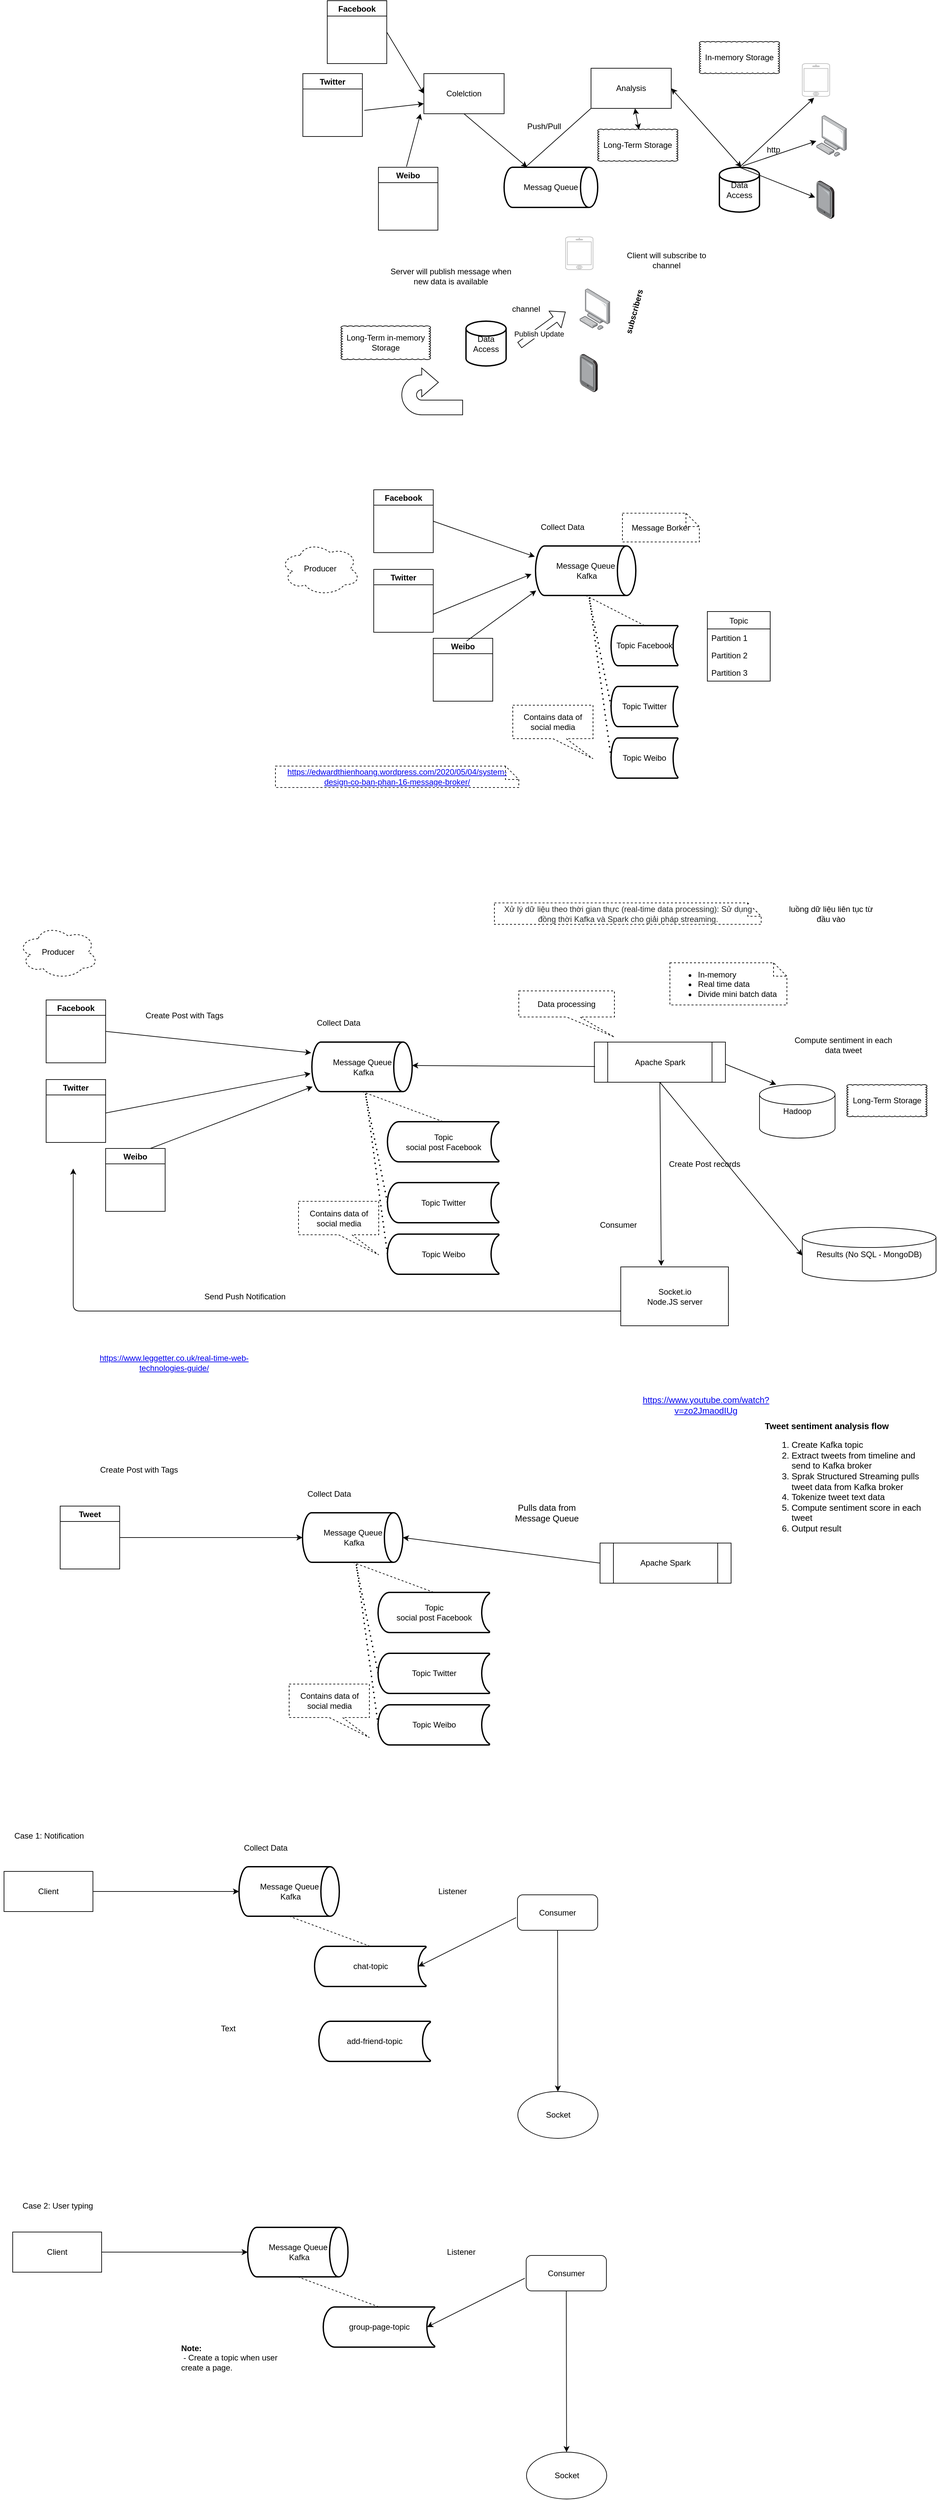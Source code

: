 <mxfile version="13.6.0" type="github">
  <diagram id="zB4D0Zn1a5sWIB_5QHZO" name="Page-1">
    <mxGraphModel dx="3342" dy="794" grid="1" gridSize="7" guides="1" tooltips="1" connect="1" arrows="1" fold="1" page="1" pageScale="1" pageWidth="1920" pageHeight="1200" math="0" shadow="0">
      <root>
        <mxCell id="0" />
        <mxCell id="1" parent="0" />
        <mxCell id="u7dPjCdoEQU-WYultVdr-2" value="Messag Queue&lt;br&gt;" style="strokeWidth=2;html=1;shape=mxgraph.flowchart.direct_data;whiteSpace=wrap;" parent="1" vertex="1">
          <mxGeometry x="307" y="274" width="140" height="60" as="geometry" />
        </mxCell>
        <mxCell id="u7dPjCdoEQU-WYultVdr-3" value="Colelction" style="rounded=0;whiteSpace=wrap;html=1;" parent="1" vertex="1">
          <mxGeometry x="187" y="134" width="120" height="60" as="geometry" />
        </mxCell>
        <mxCell id="u7dPjCdoEQU-WYultVdr-6" value="" style="endArrow=classic;html=1;exitX=0.5;exitY=1;exitDx=0;exitDy=0;" parent="1" source="u7dPjCdoEQU-WYultVdr-3" target="u7dPjCdoEQU-WYultVdr-2" edge="1">
          <mxGeometry width="50" height="50" relative="1" as="geometry">
            <mxPoint x="207" y="384" as="sourcePoint" />
            <mxPoint x="257" y="334" as="targetPoint" />
          </mxGeometry>
        </mxCell>
        <mxCell id="u7dPjCdoEQU-WYultVdr-7" value="Analysis" style="rounded=0;whiteSpace=wrap;html=1;" parent="1" vertex="1">
          <mxGeometry x="437" y="126" width="120" height="60" as="geometry" />
        </mxCell>
        <mxCell id="u7dPjCdoEQU-WYultVdr-81" value="Data Access" style="strokeWidth=2;html=1;shape=mxgraph.flowchart.database;whiteSpace=wrap;" parent="1" vertex="1">
          <mxGeometry x="629" y="274" width="60" height="67" as="geometry" />
        </mxCell>
        <mxCell id="u7dPjCdoEQU-WYultVdr-82" value="Long-Term Storage" style="whiteSpace=wrap;html=1;shape=mxgraph.basic.cloud_rect" parent="1" vertex="1">
          <mxGeometry x="447" y="217" width="120" height="48" as="geometry" />
        </mxCell>
        <mxCell id="u7dPjCdoEQU-WYultVdr-83" value="" style="endArrow=classic;startArrow=classic;html=1;exitX=0.514;exitY=0.015;exitDx=0;exitDy=0;exitPerimeter=0;" parent="1" source="u7dPjCdoEQU-WYultVdr-82" target="u7dPjCdoEQU-WYultVdr-7" edge="1">
          <mxGeometry width="50" height="50" relative="1" as="geometry">
            <mxPoint x="459" y="244" as="sourcePoint" />
            <mxPoint x="509" y="194" as="targetPoint" />
          </mxGeometry>
        </mxCell>
        <mxCell id="u7dPjCdoEQU-WYultVdr-84" value="In-memory Storage" style="whiteSpace=wrap;html=1;shape=mxgraph.basic.cloud_rect" parent="1" vertex="1">
          <mxGeometry x="599" y="86" width="120" height="48" as="geometry" />
        </mxCell>
        <mxCell id="u7dPjCdoEQU-WYultVdr-86" value="" style="endArrow=classic;startArrow=classic;html=1;entryX=1;entryY=0.5;entryDx=0;entryDy=0;" parent="1" target="u7dPjCdoEQU-WYultVdr-7" edge="1">
          <mxGeometry width="50" height="50" relative="1" as="geometry">
            <mxPoint x="662" y="274" as="sourcePoint" />
            <mxPoint x="712" y="224" as="targetPoint" />
          </mxGeometry>
        </mxCell>
        <mxCell id="u7dPjCdoEQU-WYultVdr-87" value="" style="endArrow=none;html=1;exitX=0.219;exitY=0.016;exitDx=0;exitDy=0;exitPerimeter=0;" parent="1" source="u7dPjCdoEQU-WYultVdr-2" edge="1">
          <mxGeometry width="50" height="50" relative="1" as="geometry">
            <mxPoint x="387" y="236" as="sourcePoint" />
            <mxPoint x="437" y="186" as="targetPoint" />
          </mxGeometry>
        </mxCell>
        <mxCell id="u7dPjCdoEQU-WYultVdr-89" value="Push/Pull" style="text;html=1;strokeColor=none;fillColor=none;align=center;verticalAlign=middle;whiteSpace=wrap;rounded=0;" parent="1" vertex="1">
          <mxGeometry x="347" y="203" width="40" height="20" as="geometry" />
        </mxCell>
        <mxCell id="u7dPjCdoEQU-WYultVdr-90" value="" style="html=1;verticalLabelPosition=bottom;labelBackgroundColor=#ffffff;verticalAlign=top;shadow=0;dashed=0;strokeWidth=1;shape=mxgraph.ios7.misc.iphone;strokeColor=#c0c0c0;" parent="1" vertex="1">
          <mxGeometry x="753" y="119" width="41" height="49" as="geometry" />
        </mxCell>
        <mxCell id="u7dPjCdoEQU-WYultVdr-91" value="" style="endArrow=classic;html=1;entryX=0.432;entryY=1.044;entryDx=0;entryDy=0;entryPerimeter=0;exitX=0.5;exitY=0;exitDx=0;exitDy=0;exitPerimeter=0;" parent="1" source="u7dPjCdoEQU-WYultVdr-81" target="u7dPjCdoEQU-WYultVdr-90" edge="1">
          <mxGeometry width="50" height="50" relative="1" as="geometry">
            <mxPoint x="669" y="266" as="sourcePoint" />
            <mxPoint x="747" y="224" as="targetPoint" />
          </mxGeometry>
        </mxCell>
        <mxCell id="u7dPjCdoEQU-WYultVdr-92" value="http" style="text;html=1;strokeColor=none;fillColor=none;align=center;verticalAlign=middle;whiteSpace=wrap;rounded=0;" parent="1" vertex="1">
          <mxGeometry x="690" y="238" width="40" height="20" as="geometry" />
        </mxCell>
        <mxCell id="u7dPjCdoEQU-WYultVdr-93" value="" style="points=[];aspect=fixed;html=1;align=center;shadow=0;dashed=0;image;image=img/lib/allied_telesis/computer_and_terminals/Personal_Computer.svg;" parent="1" vertex="1">
          <mxGeometry x="774" y="196.2" width="45.6" height="61.8" as="geometry" />
        </mxCell>
        <mxCell id="u7dPjCdoEQU-WYultVdr-98" value="" style="endArrow=classic;html=1;" parent="1" target="u7dPjCdoEQU-WYultVdr-93" edge="1">
          <mxGeometry width="50" height="50" relative="1" as="geometry">
            <mxPoint x="664" y="272" as="sourcePoint" />
            <mxPoint x="730" y="224" as="targetPoint" />
          </mxGeometry>
        </mxCell>
        <mxCell id="u7dPjCdoEQU-WYultVdr-99" value="" style="points=[];aspect=fixed;html=1;align=center;shadow=0;dashed=0;image;image=img/lib/allied_telesis/computer_and_terminals/Tablet.svg;" parent="1" vertex="1">
          <mxGeometry x="774" y="294" width="27" height="57" as="geometry" />
        </mxCell>
        <mxCell id="u7dPjCdoEQU-WYultVdr-100" value="" style="endArrow=classic;html=1;entryX=-0.066;entryY=0.44;entryDx=0;entryDy=0;entryPerimeter=0;exitX=0.5;exitY=0;exitDx=0;exitDy=0;exitPerimeter=0;" parent="1" source="u7dPjCdoEQU-WYultVdr-81" target="u7dPjCdoEQU-WYultVdr-99" edge="1">
          <mxGeometry width="50" height="50" relative="1" as="geometry">
            <mxPoint x="694" y="294" as="sourcePoint" />
            <mxPoint x="744" y="244" as="targetPoint" />
          </mxGeometry>
        </mxCell>
        <mxCell id="u7dPjCdoEQU-WYultVdr-101" value="Data Access" style="strokeWidth=2;html=1;shape=mxgraph.flowchart.database;whiteSpace=wrap;" parent="1" vertex="1">
          <mxGeometry x="250" y="504" width="60" height="67" as="geometry" />
        </mxCell>
        <mxCell id="u7dPjCdoEQU-WYultVdr-102" value="" style="html=1;verticalLabelPosition=bottom;labelBackgroundColor=#ffffff;verticalAlign=top;shadow=0;dashed=0;strokeWidth=1;shape=mxgraph.ios7.misc.iphone;strokeColor=#c0c0c0;" parent="1" vertex="1">
          <mxGeometry x="399" y="378" width="41" height="49" as="geometry" />
        </mxCell>
        <mxCell id="u7dPjCdoEQU-WYultVdr-104" value="channel" style="text;html=1;strokeColor=none;fillColor=none;align=center;verticalAlign=middle;whiteSpace=wrap;rounded=0;" parent="1" vertex="1">
          <mxGeometry x="320" y="476" width="40" height="20" as="geometry" />
        </mxCell>
        <mxCell id="u7dPjCdoEQU-WYultVdr-105" value="" style="points=[];aspect=fixed;html=1;align=center;shadow=0;dashed=0;image;image=img/lib/allied_telesis/computer_and_terminals/Personal_Computer.svg;" parent="1" vertex="1">
          <mxGeometry x="420" y="455.2" width="45.6" height="61.8" as="geometry" />
        </mxCell>
        <mxCell id="u7dPjCdoEQU-WYultVdr-107" value="" style="points=[];aspect=fixed;html=1;align=center;shadow=0;dashed=0;image;image=img/lib/allied_telesis/computer_and_terminals/Tablet.svg;" parent="1" vertex="1">
          <mxGeometry x="420" y="553" width="27" height="57" as="geometry" />
        </mxCell>
        <mxCell id="u7dPjCdoEQU-WYultVdr-109" value="subscribers" style="text;html=1;strokeColor=none;fillColor=none;align=center;verticalAlign=middle;whiteSpace=wrap;rounded=0;rotation=-75;fontStyle=1" parent="1" vertex="1">
          <mxGeometry x="465.6" y="476" width="73" height="28" as="geometry" />
        </mxCell>
        <mxCell id="u7dPjCdoEQU-WYultVdr-112" value="" style="shape=flexArrow;endArrow=classic;html=1;" parent="1" edge="1">
          <mxGeometry width="50" height="50" relative="1" as="geometry">
            <mxPoint x="330" y="540" as="sourcePoint" />
            <mxPoint x="399" y="490" as="targetPoint" />
          </mxGeometry>
        </mxCell>
        <mxCell id="u7dPjCdoEQU-WYultVdr-113" value="Publish Update" style="edgeLabel;html=1;align=center;verticalAlign=middle;resizable=0;points=[];" parent="u7dPjCdoEQU-WYultVdr-112" vertex="1" connectable="0">
          <mxGeometry x="-0.23" y="-3" relative="1" as="geometry">
            <mxPoint as="offset" />
          </mxGeometry>
        </mxCell>
        <mxCell id="u7dPjCdoEQU-WYultVdr-114" value="Long-Term in-memory Storage" style="whiteSpace=wrap;html=1;shape=mxgraph.basic.cloud_rect" parent="1" vertex="1">
          <mxGeometry x="63" y="511" width="134" height="50.5" as="geometry" />
        </mxCell>
        <mxCell id="u7dPjCdoEQU-WYultVdr-115" value="" style="html=1;shadow=0;dashed=0;align=center;verticalAlign=middle;shape=mxgraph.arrows2.uTurnArrow;dy=11;arrowHead=43;dx2=25;" parent="1" vertex="1">
          <mxGeometry x="154" y="574" width="91" height="70" as="geometry" />
        </mxCell>
        <mxCell id="u7dPjCdoEQU-WYultVdr-116" value="Client will subscribe to channel&lt;br&gt;" style="text;html=1;strokeColor=none;fillColor=none;align=center;verticalAlign=middle;whiteSpace=wrap;rounded=0;" parent="1" vertex="1">
          <mxGeometry x="473" y="399" width="154" height="28" as="geometry" />
        </mxCell>
        <mxCell id="u7dPjCdoEQU-WYultVdr-117" value="Server will publish message when new data is available" style="text;html=1;strokeColor=none;fillColor=none;align=center;verticalAlign=middle;whiteSpace=wrap;rounded=0;" parent="1" vertex="1">
          <mxGeometry x="126" y="427" width="203" height="20" as="geometry" />
        </mxCell>
        <mxCell id="24a-mGjXgg-N6J_SjT-v-1" value="Facebook" style="swimlane;" parent="1" vertex="1">
          <mxGeometry x="42.5" y="25" width="89" height="94" as="geometry" />
        </mxCell>
        <mxCell id="24a-mGjXgg-N6J_SjT-v-2" value="" style="endArrow=classic;html=1;entryX=0;entryY=0.5;entryDx=0;entryDy=0;exitX=1;exitY=0.5;exitDx=0;exitDy=0;" parent="1" source="24a-mGjXgg-N6J_SjT-v-1" target="u7dPjCdoEQU-WYultVdr-3" edge="1">
          <mxGeometry width="50" height="50" relative="1" as="geometry">
            <mxPoint x="98" y="168" as="sourcePoint" />
            <mxPoint x="148" y="118" as="targetPoint" />
          </mxGeometry>
        </mxCell>
        <mxCell id="24a-mGjXgg-N6J_SjT-v-3" value="Twitter" style="swimlane;" parent="1" vertex="1">
          <mxGeometry x="6" y="134" width="89" height="94" as="geometry" />
        </mxCell>
        <mxCell id="24a-mGjXgg-N6J_SjT-v-4" value="Weibo" style="swimlane;" parent="1" vertex="1">
          <mxGeometry x="119" y="274" width="89" height="94" as="geometry" />
        </mxCell>
        <mxCell id="24a-mGjXgg-N6J_SjT-v-5" value="" style="endArrow=classic;html=1;entryX=0;entryY=0.75;entryDx=0;entryDy=0;" parent="1" target="u7dPjCdoEQU-WYultVdr-3" edge="1">
          <mxGeometry width="50" height="50" relative="1" as="geometry">
            <mxPoint x="98" y="189" as="sourcePoint" />
            <mxPoint x="155" y="217" as="targetPoint" />
          </mxGeometry>
        </mxCell>
        <mxCell id="24a-mGjXgg-N6J_SjT-v-7" value="" style="endArrow=classic;html=1;" parent="1" edge="1">
          <mxGeometry width="50" height="50" relative="1" as="geometry">
            <mxPoint x="161" y="273" as="sourcePoint" />
            <mxPoint x="182" y="194" as="targetPoint" />
          </mxGeometry>
        </mxCell>
        <mxCell id="24a-mGjXgg-N6J_SjT-v-9" value="Message Queue&lt;br&gt;&amp;nbsp;Kafka" style="strokeWidth=2;html=1;shape=mxgraph.flowchart.direct_data;whiteSpace=wrap;" parent="1" vertex="1">
          <mxGeometry x="354" y="840" width="150" height="74" as="geometry" />
        </mxCell>
        <mxCell id="24a-mGjXgg-N6J_SjT-v-14" value="" style="endArrow=classic;html=1;entryX=-0.007;entryY=0.217;entryDx=0;entryDy=0;exitX=1;exitY=0.5;exitDx=0;exitDy=0;entryPerimeter=0;" parent="1" source="24a-mGjXgg-N6J_SjT-v-18" target="24a-mGjXgg-N6J_SjT-v-9" edge="1">
          <mxGeometry width="50" height="50" relative="1" as="geometry">
            <mxPoint x="180" y="872" as="sourcePoint" />
            <mxPoint x="269" y="868" as="targetPoint" />
          </mxGeometry>
        </mxCell>
        <mxCell id="24a-mGjXgg-N6J_SjT-v-15" value="Weibo" style="swimlane;" parent="1" vertex="1">
          <mxGeometry x="201" y="978" width="89" height="94" as="geometry" />
        </mxCell>
        <mxCell id="24a-mGjXgg-N6J_SjT-v-16" value="" style="endArrow=classic;html=1;" parent="1" edge="1">
          <mxGeometry width="50" height="50" relative="1" as="geometry">
            <mxPoint x="201" y="942" as="sourcePoint" />
            <mxPoint x="348" y="882" as="targetPoint" />
          </mxGeometry>
        </mxCell>
        <mxCell id="24a-mGjXgg-N6J_SjT-v-17" value="" style="endArrow=classic;html=1;entryX=0.007;entryY=0.9;entryDx=0;entryDy=0;entryPerimeter=0;" parent="1" target="24a-mGjXgg-N6J_SjT-v-9" edge="1">
          <mxGeometry width="50" height="50" relative="1" as="geometry">
            <mxPoint x="251" y="982" as="sourcePoint" />
            <mxPoint x="286" y="903" as="targetPoint" />
          </mxGeometry>
        </mxCell>
        <mxCell id="24a-mGjXgg-N6J_SjT-v-18" value="Facebook" style="swimlane;" parent="1" vertex="1">
          <mxGeometry x="112" y="756" width="89" height="94" as="geometry" />
        </mxCell>
        <mxCell id="24a-mGjXgg-N6J_SjT-v-19" value="Twitter" style="swimlane;" parent="1" vertex="1">
          <mxGeometry x="112" y="875" width="89" height="94" as="geometry" />
        </mxCell>
        <mxCell id="24a-mGjXgg-N6J_SjT-v-20" value="Collect Data&lt;br&gt;" style="text;html=1;strokeColor=none;fillColor=none;align=center;verticalAlign=middle;whiteSpace=wrap;rounded=0;" parent="1" vertex="1">
          <mxGeometry x="355.5" y="798" width="77" height="27" as="geometry" />
        </mxCell>
        <mxCell id="24a-mGjXgg-N6J_SjT-v-22" value="Topic Facebook" style="strokeWidth=2;html=1;shape=mxgraph.flowchart.stored_data;whiteSpace=wrap;" parent="1" vertex="1">
          <mxGeometry x="467" y="959" width="100" height="60" as="geometry" />
        </mxCell>
        <mxCell id="24a-mGjXgg-N6J_SjT-v-23" value="" style="endArrow=none;dashed=1;html=1;exitX=0.5;exitY=1;exitDx=0;exitDy=0;exitPerimeter=0;entryX=0.5;entryY=0;entryDx=0;entryDy=0;entryPerimeter=0;" parent="1" source="24a-mGjXgg-N6J_SjT-v-9" target="24a-mGjXgg-N6J_SjT-v-22" edge="1">
          <mxGeometry width="50" height="50" relative="1" as="geometry">
            <mxPoint x="397" y="1072" as="sourcePoint" />
            <mxPoint x="447" y="1022" as="targetPoint" />
          </mxGeometry>
        </mxCell>
        <mxCell id="24a-mGjXgg-N6J_SjT-v-24" value="Topic Twitter" style="strokeWidth=2;html=1;shape=mxgraph.flowchart.stored_data;whiteSpace=wrap;" parent="1" vertex="1">
          <mxGeometry x="467" y="1050" width="100" height="60" as="geometry" />
        </mxCell>
        <mxCell id="24a-mGjXgg-N6J_SjT-v-25" value="" style="endArrow=none;dashed=1;html=1;dashPattern=1 3;strokeWidth=2;exitX=0;exitY=0.5;exitDx=0;exitDy=0;exitPerimeter=0;" parent="1" source="24a-mGjXgg-N6J_SjT-v-24" edge="1">
          <mxGeometry width="50" height="50" relative="1" as="geometry">
            <mxPoint x="383" y="988" as="sourcePoint" />
            <mxPoint x="434" y="917" as="targetPoint" />
          </mxGeometry>
        </mxCell>
        <mxCell id="24a-mGjXgg-N6J_SjT-v-26" value="Topic Weibo&lt;br&gt;" style="strokeWidth=2;html=1;shape=mxgraph.flowchart.stored_data;whiteSpace=wrap;" parent="1" vertex="1">
          <mxGeometry x="467" y="1127" width="100" height="60" as="geometry" />
        </mxCell>
        <mxCell id="24a-mGjXgg-N6J_SjT-v-27" value="" style="endArrow=none;dashed=1;html=1;dashPattern=1 3;strokeWidth=2;exitX=0;exitY=0.5;exitDx=0;exitDy=0;exitPerimeter=0;" parent="1" source="24a-mGjXgg-N6J_SjT-v-26" edge="1">
          <mxGeometry width="50" height="50" relative="1" as="geometry">
            <mxPoint x="397" y="1065" as="sourcePoint" />
            <mxPoint x="434" y="914" as="targetPoint" />
          </mxGeometry>
        </mxCell>
        <mxCell id="24a-mGjXgg-N6J_SjT-v-40" value="Producer" style="ellipse;shape=cloud;whiteSpace=wrap;html=1;dashed=1;" parent="1" vertex="1">
          <mxGeometry x="-28" y="834" width="120" height="80" as="geometry" />
        </mxCell>
        <mxCell id="24a-mGjXgg-N6J_SjT-v-36" value="Topic" style="swimlane;fontStyle=0;childLayout=stackLayout;horizontal=1;startSize=26;fillColor=none;horizontalStack=0;resizeParent=1;resizeParentMax=0;resizeLast=0;collapsible=1;marginBottom=0;" parent="1" vertex="1">
          <mxGeometry x="611" y="938" width="94" height="104" as="geometry" />
        </mxCell>
        <mxCell id="24a-mGjXgg-N6J_SjT-v-37" value="Partition 1" style="text;strokeColor=none;fillColor=none;align=left;verticalAlign=top;spacingLeft=4;spacingRight=4;overflow=hidden;rotatable=0;points=[[0,0.5],[1,0.5]];portConstraint=eastwest;" parent="24a-mGjXgg-N6J_SjT-v-36" vertex="1">
          <mxGeometry y="26" width="94" height="26" as="geometry" />
        </mxCell>
        <mxCell id="24a-mGjXgg-N6J_SjT-v-38" value="Partition 2" style="text;strokeColor=none;fillColor=none;align=left;verticalAlign=top;spacingLeft=4;spacingRight=4;overflow=hidden;rotatable=0;points=[[0,0.5],[1,0.5]];portConstraint=eastwest;" parent="24a-mGjXgg-N6J_SjT-v-36" vertex="1">
          <mxGeometry y="52" width="94" height="26" as="geometry" />
        </mxCell>
        <mxCell id="24a-mGjXgg-N6J_SjT-v-39" value="Partition 3" style="text;strokeColor=none;fillColor=none;align=left;verticalAlign=top;spacingLeft=4;spacingRight=4;overflow=hidden;rotatable=0;points=[[0,0.5],[1,0.5]];portConstraint=eastwest;" parent="24a-mGjXgg-N6J_SjT-v-36" vertex="1">
          <mxGeometry y="78" width="94" height="26" as="geometry" />
        </mxCell>
        <mxCell id="24a-mGjXgg-N6J_SjT-v-41" value="Contains data of social media" style="shape=callout;whiteSpace=wrap;html=1;perimeter=calloutPerimeter;dashed=1;position2=1;" parent="1" vertex="1">
          <mxGeometry x="320" y="1078" width="120" height="80" as="geometry" />
        </mxCell>
        <mxCell id="24a-mGjXgg-N6J_SjT-v-44" value="&lt;a href=&quot;https://edwardthienhoang.wordpress.com/2020/05/04/system-design-co-ban-phan-16-message-broker/&quot;&gt;https://edwardthienhoang.wordpress.com/2020/05/04/system-design-co-ban-phan-16-message-broker/&lt;/a&gt;" style="shape=note;size=20;whiteSpace=wrap;html=1;dashed=1;" parent="1" vertex="1">
          <mxGeometry x="-35" y="1169" width="364" height="32" as="geometry" />
        </mxCell>
        <mxCell id="24a-mGjXgg-N6J_SjT-v-45" value="Message Borker" style="shape=note;size=20;whiteSpace=wrap;html=1;dashed=1;" parent="1" vertex="1">
          <mxGeometry x="484" y="791" width="115" height="43" as="geometry" />
        </mxCell>
        <mxCell id="24a-mGjXgg-N6J_SjT-v-46" value="&lt;span style=&quot;color: rgb(41 , 43 , 44) ; font-family: &amp;#34;open sans&amp;#34; , , &amp;#34;blinkmacsystemfont&amp;#34; , &amp;#34;segoe ui&amp;#34; , &amp;#34;helvetica neue&amp;#34; , &amp;#34;arial&amp;#34; , sans-serif , &amp;#34;apple color emoji&amp;#34; , &amp;#34;segoe ui emoji&amp;#34; , &amp;#34;segoe ui symbol&amp;#34; ; text-align: left ; background-color: rgb(255 , 255 , 255)&quot;&gt;Xử lý dữ liệu theo thời gian thực (real-time data processing): Sử dụng đồng thời Kafka và Spark cho giải pháp streaming.&lt;/span&gt;" style="shape=note;size=20;whiteSpace=wrap;html=1;dashed=1;" parent="1" vertex="1">
          <mxGeometry x="292.5" y="1373.5" width="399" height="32" as="geometry" />
        </mxCell>
        <mxCell id="uCAJaLIvxssrV7Yk87P6-1" value="Message Queue&lt;br&gt;&amp;nbsp;Kafka" style="strokeWidth=2;html=1;shape=mxgraph.flowchart.direct_data;whiteSpace=wrap;" parent="1" vertex="1">
          <mxGeometry x="19.5" y="1581.5" width="150" height="74" as="geometry" />
        </mxCell>
        <mxCell id="uCAJaLIvxssrV7Yk87P6-2" value="" style="endArrow=classic;html=1;entryX=-0.007;entryY=0.217;entryDx=0;entryDy=0;exitX=1;exitY=0.5;exitDx=0;exitDy=0;entryPerimeter=0;" parent="1" source="uCAJaLIvxssrV7Yk87P6-6" target="uCAJaLIvxssrV7Yk87P6-1" edge="1">
          <mxGeometry width="50" height="50" relative="1" as="geometry">
            <mxPoint x="-310" y="1634.5" as="sourcePoint" />
            <mxPoint x="-221" y="1630.5" as="targetPoint" />
          </mxGeometry>
        </mxCell>
        <mxCell id="uCAJaLIvxssrV7Yk87P6-3" value="Weibo" style="swimlane;" parent="1" vertex="1">
          <mxGeometry x="-289" y="1740.5" width="89" height="94" as="geometry" />
        </mxCell>
        <mxCell id="uCAJaLIvxssrV7Yk87P6-4" value="" style="endArrow=classic;html=1;entryX=-0.013;entryY=0.635;entryDx=0;entryDy=0;entryPerimeter=0;" parent="1" target="uCAJaLIvxssrV7Yk87P6-1" edge="1">
          <mxGeometry width="50" height="50" relative="1" as="geometry">
            <mxPoint x="-289" y="1687.5" as="sourcePoint" />
            <mxPoint x="-142" y="1627.5" as="targetPoint" />
          </mxGeometry>
        </mxCell>
        <mxCell id="uCAJaLIvxssrV7Yk87P6-5" value="" style="endArrow=classic;html=1;entryX=0.007;entryY=0.9;entryDx=0;entryDy=0;entryPerimeter=0;exitX=0.75;exitY=0;exitDx=0;exitDy=0;" parent="1" source="uCAJaLIvxssrV7Yk87P6-3" target="uCAJaLIvxssrV7Yk87P6-1" edge="1">
          <mxGeometry width="50" height="50" relative="1" as="geometry">
            <mxPoint x="-239" y="1744.5" as="sourcePoint" />
            <mxPoint x="-204" y="1665.5" as="targetPoint" />
          </mxGeometry>
        </mxCell>
        <mxCell id="uCAJaLIvxssrV7Yk87P6-6" value="Facebook" style="swimlane;" parent="1" vertex="1">
          <mxGeometry x="-378" y="1518.5" width="89" height="94" as="geometry" />
        </mxCell>
        <mxCell id="uCAJaLIvxssrV7Yk87P6-7" value="Twitter" style="swimlane;" parent="1" vertex="1">
          <mxGeometry x="-378" y="1637.5" width="89" height="94" as="geometry" />
        </mxCell>
        <mxCell id="uCAJaLIvxssrV7Yk87P6-8" value="Collect Data&lt;br&gt;" style="text;html=1;strokeColor=none;fillColor=none;align=center;verticalAlign=middle;whiteSpace=wrap;rounded=0;" parent="1" vertex="1">
          <mxGeometry x="21" y="1539.5" width="77" height="27" as="geometry" />
        </mxCell>
        <mxCell id="uCAJaLIvxssrV7Yk87P6-9" value="Topic &lt;br&gt;social post Facebook" style="strokeWidth=2;html=1;shape=mxgraph.flowchart.stored_data;whiteSpace=wrap;" parent="1" vertex="1">
          <mxGeometry x="132.5" y="1700.5" width="167" height="60" as="geometry" />
        </mxCell>
        <mxCell id="uCAJaLIvxssrV7Yk87P6-10" value="" style="endArrow=none;dashed=1;html=1;exitX=0.5;exitY=1;exitDx=0;exitDy=0;exitPerimeter=0;entryX=0.5;entryY=0;entryDx=0;entryDy=0;entryPerimeter=0;" parent="1" source="uCAJaLIvxssrV7Yk87P6-1" target="uCAJaLIvxssrV7Yk87P6-9" edge="1">
          <mxGeometry width="50" height="50" relative="1" as="geometry">
            <mxPoint x="62.5" y="1813.5" as="sourcePoint" />
            <mxPoint x="112.5" y="1763.5" as="targetPoint" />
          </mxGeometry>
        </mxCell>
        <mxCell id="uCAJaLIvxssrV7Yk87P6-11" value="Topic Twitter" style="strokeWidth=2;html=1;shape=mxgraph.flowchart.stored_data;whiteSpace=wrap;" parent="1" vertex="1">
          <mxGeometry x="132.5" y="1791.5" width="167" height="60" as="geometry" />
        </mxCell>
        <mxCell id="uCAJaLIvxssrV7Yk87P6-12" value="" style="endArrow=none;dashed=1;html=1;dashPattern=1 3;strokeWidth=2;exitX=0;exitY=0.5;exitDx=0;exitDy=0;exitPerimeter=0;" parent="1" source="uCAJaLIvxssrV7Yk87P6-11" edge="1">
          <mxGeometry width="50" height="50" relative="1" as="geometry">
            <mxPoint x="48.5" y="1729.5" as="sourcePoint" />
            <mxPoint x="99.5" y="1658.5" as="targetPoint" />
          </mxGeometry>
        </mxCell>
        <mxCell id="uCAJaLIvxssrV7Yk87P6-13" value="Topic Weibo&lt;br&gt;" style="strokeWidth=2;html=1;shape=mxgraph.flowchart.stored_data;whiteSpace=wrap;" parent="1" vertex="1">
          <mxGeometry x="132.5" y="1868.5" width="167" height="60" as="geometry" />
        </mxCell>
        <mxCell id="uCAJaLIvxssrV7Yk87P6-14" value="" style="endArrow=none;dashed=1;html=1;dashPattern=1 3;strokeWidth=2;exitX=0;exitY=0.5;exitDx=0;exitDy=0;exitPerimeter=0;" parent="1" source="uCAJaLIvxssrV7Yk87P6-13" edge="1">
          <mxGeometry width="50" height="50" relative="1" as="geometry">
            <mxPoint x="62.5" y="1806.5" as="sourcePoint" />
            <mxPoint x="99.5" y="1655.5" as="targetPoint" />
          </mxGeometry>
        </mxCell>
        <mxCell id="uCAJaLIvxssrV7Yk87P6-15" value="Producer" style="ellipse;shape=cloud;whiteSpace=wrap;html=1;dashed=1;" parent="1" vertex="1">
          <mxGeometry x="-420" y="1407" width="120" height="80" as="geometry" />
        </mxCell>
        <mxCell id="uCAJaLIvxssrV7Yk87P6-20" value="Contains data of social media" style="shape=callout;whiteSpace=wrap;html=1;perimeter=calloutPerimeter;dashed=1;position2=1;" parent="1" vertex="1">
          <mxGeometry x="-0.5" y="1819.5" width="120" height="80" as="geometry" />
        </mxCell>
        <mxCell id="uCAJaLIvxssrV7Yk87P6-22" value="Create Post with Tags" style="text;html=1;strokeColor=none;fillColor=none;align=center;verticalAlign=middle;whiteSpace=wrap;rounded=0;" parent="1" vertex="1">
          <mxGeometry x="-232.5" y="1518.5" width="122" height="46" as="geometry" />
        </mxCell>
        <mxCell id="uCAJaLIvxssrV7Yk87P6-25" value="Apache Spark" style="shape=process;whiteSpace=wrap;html=1;backgroundOutline=1;" parent="1" vertex="1">
          <mxGeometry x="442" y="1581.5" width="196" height="60" as="geometry" />
        </mxCell>
        <mxCell id="uCAJaLIvxssrV7Yk87P6-26" value="Data processing" style="shape=callout;whiteSpace=wrap;html=1;perimeter=calloutPerimeter;dashed=1;position2=1;" parent="1" vertex="1">
          <mxGeometry x="329" y="1505" width="143" height="69" as="geometry" />
        </mxCell>
        <mxCell id="uCAJaLIvxssrV7Yk87P6-28" value="" style="endArrow=classic;html=1;entryX=1;entryY=0.5;entryDx=0;entryDy=0;entryPerimeter=0;exitX=0.005;exitY=0.642;exitDx=0;exitDy=0;exitPerimeter=0;" parent="1" edge="1">
          <mxGeometry width="50" height="50" relative="1" as="geometry">
            <mxPoint x="442.98" y="1618.02" as="sourcePoint" />
            <mxPoint x="169.5" y="1616.5" as="targetPoint" />
          </mxGeometry>
        </mxCell>
        <mxCell id="uCAJaLIvxssrV7Yk87P6-29" value="Socket.io&lt;br&gt;Node.JS server" style="rounded=0;whiteSpace=wrap;html=1;" parent="1" vertex="1">
          <mxGeometry x="481.5" y="1917.5" width="161" height="88" as="geometry" />
        </mxCell>
        <mxCell id="uCAJaLIvxssrV7Yk87P6-30" value="" style="endArrow=classic;html=1;exitX=0;exitY=0.75;exitDx=0;exitDy=0;" parent="1" source="uCAJaLIvxssrV7Yk87P6-29" edge="1">
          <mxGeometry width="50" height="50" relative="1" as="geometry">
            <mxPoint x="-316.5" y="1952.5" as="sourcePoint" />
            <mxPoint x="-337.5" y="1770.5" as="targetPoint" />
            <Array as="points">
              <mxPoint x="-337.5" y="1983.5" />
            </Array>
          </mxGeometry>
        </mxCell>
        <mxCell id="uCAJaLIvxssrV7Yk87P6-31" value="Results (No SQL - MongoDB)" style="shape=cylinder2;whiteSpace=wrap;html=1;boundedLbl=1;backgroundOutline=1;size=15;" parent="1" vertex="1">
          <mxGeometry x="753" y="1858.5" width="200" height="80" as="geometry" />
        </mxCell>
        <mxCell id="uCAJaLIvxssrV7Yk87P6-33" value="" style="endArrow=classic;html=1;exitX=0.5;exitY=1;exitDx=0;exitDy=0;entryX=0;entryY=0.525;entryDx=0;entryDy=0;entryPerimeter=0;" parent="1" source="uCAJaLIvxssrV7Yk87P6-25" target="uCAJaLIvxssrV7Yk87P6-31" edge="1">
          <mxGeometry width="50" height="50" relative="1" as="geometry">
            <mxPoint x="579.5" y="1687.5" as="sourcePoint" />
            <mxPoint x="629.5" y="1637.5" as="targetPoint" />
          </mxGeometry>
        </mxCell>
        <mxCell id="uCAJaLIvxssrV7Yk87P6-34" value="Send Push Notification" style="text;html=1;strokeColor=none;fillColor=none;align=center;verticalAlign=middle;whiteSpace=wrap;rounded=0;" parent="1" vertex="1">
          <mxGeometry x="-182" y="1951.5" width="203" height="20" as="geometry" />
        </mxCell>
        <mxCell id="uCAJaLIvxssrV7Yk87P6-35" value="Create Post records" style="text;html=1;strokeColor=none;fillColor=none;align=center;verticalAlign=middle;whiteSpace=wrap;rounded=0;" parent="1" vertex="1">
          <mxGeometry x="546" y="1740.5" width="122" height="46" as="geometry" />
        </mxCell>
        <mxCell id="uCAJaLIvxssrV7Yk87P6-36" value="luồng dữ liệu liên tục từ đầu vào&lt;br&gt;" style="text;html=1;strokeColor=none;fillColor=none;align=center;verticalAlign=middle;whiteSpace=wrap;rounded=0;" parent="1" vertex="1">
          <mxGeometry x="731" y="1372" width="130" height="35" as="geometry" />
        </mxCell>
        <mxCell id="uCAJaLIvxssrV7Yk87P6-37" value="" style="endArrow=classic;html=1;exitX=0.5;exitY=1;exitDx=0;exitDy=0;entryX=0.376;entryY=-0.017;entryDx=0;entryDy=0;entryPerimeter=0;" parent="1" source="uCAJaLIvxssrV7Yk87P6-25" target="uCAJaLIvxssrV7Yk87P6-29" edge="1">
          <mxGeometry width="50" height="50" relative="1" as="geometry">
            <mxPoint x="287" y="1688" as="sourcePoint" />
            <mxPoint x="337" y="1638" as="targetPoint" />
          </mxGeometry>
        </mxCell>
        <mxCell id="uCAJaLIvxssrV7Yk87P6-38" value="Consumer" style="text;html=1;strokeColor=none;fillColor=none;align=center;verticalAlign=middle;whiteSpace=wrap;rounded=0;dashed=1;" parent="1" vertex="1">
          <mxGeometry x="445" y="1841" width="66" height="28" as="geometry" />
        </mxCell>
        <mxCell id="uCAJaLIvxssrV7Yk87P6-40" value="&lt;ul&gt;&lt;li&gt;In-memory&lt;/li&gt;&lt;li&gt;Real time data&lt;/li&gt;&lt;li&gt;Divide mini batch data&lt;/li&gt;&lt;/ul&gt;" style="shape=note;size=20;whiteSpace=wrap;html=1;dashed=1;align=left;" parent="1" vertex="1">
          <mxGeometry x="555" y="1463" width="175" height="63" as="geometry" />
        </mxCell>
        <mxCell id="uCAJaLIvxssrV7Yk87P6-41" value="&lt;a href=&quot;https://www.leggetter.co.uk/real-time-web-technologies-guide/&quot;&gt;https://www.leggetter.co.uk/real-time-web-technologies-guide/&lt;/a&gt;" style="text;html=1;strokeColor=none;fillColor=none;align=center;verticalAlign=middle;whiteSpace=wrap;rounded=0;dashed=1;" parent="1" vertex="1">
          <mxGeometry x="-311.5" y="2030" width="248.5" height="62" as="geometry" />
        </mxCell>
        <mxCell id="2-kWuxi5lFnrXSgUYIgP-1" value="Hadoop" style="shape=cylinder2;whiteSpace=wrap;html=1;boundedLbl=1;backgroundOutline=1;size=15;" parent="1" vertex="1">
          <mxGeometry x="689" y="1645" width="113" height="80" as="geometry" />
        </mxCell>
        <mxCell id="2-kWuxi5lFnrXSgUYIgP-2" value="" style="endArrow=classic;html=1;entryX=0.221;entryY=0;entryDx=0;entryDy=0;entryPerimeter=0;" parent="1" target="2-kWuxi5lFnrXSgUYIgP-1" edge="1">
          <mxGeometry width="50" height="50" relative="1" as="geometry">
            <mxPoint x="638" y="1614.5" as="sourcePoint" />
            <mxPoint x="688" y="1564.5" as="targetPoint" />
          </mxGeometry>
        </mxCell>
        <mxCell id="2-kWuxi5lFnrXSgUYIgP-3" value="Compute sentiment in each data tweet" style="text;html=1;strokeColor=none;fillColor=none;align=center;verticalAlign=middle;whiteSpace=wrap;rounded=0;" parent="1" vertex="1">
          <mxGeometry x="730" y="1554" width="169" height="63" as="geometry" />
        </mxCell>
        <mxCell id="2-kWuxi5lFnrXSgUYIgP-4" value="Message Queue&lt;br&gt;&amp;nbsp;Kafka" style="strokeWidth=2;html=1;shape=mxgraph.flowchart.direct_data;whiteSpace=wrap;" parent="1" vertex="1">
          <mxGeometry x="5.5" y="2285" width="150" height="74" as="geometry" />
        </mxCell>
        <mxCell id="2-kWuxi5lFnrXSgUYIgP-5" value="" style="endArrow=classic;html=1;exitX=1;exitY=0.5;exitDx=0;exitDy=0;" parent="1" source="2-kWuxi5lFnrXSgUYIgP-9" target="2-kWuxi5lFnrXSgUYIgP-4" edge="1">
          <mxGeometry width="50" height="50" relative="1" as="geometry">
            <mxPoint x="-324" y="2356" as="sourcePoint" />
            <mxPoint x="-235" y="2352" as="targetPoint" />
          </mxGeometry>
        </mxCell>
        <mxCell id="2-kWuxi5lFnrXSgUYIgP-9" value="Tweet" style="swimlane;" parent="1" vertex="1">
          <mxGeometry x="-357" y="2275" width="89" height="94" as="geometry" />
        </mxCell>
        <mxCell id="2-kWuxi5lFnrXSgUYIgP-11" value="Collect Data&lt;br&gt;" style="text;html=1;strokeColor=none;fillColor=none;align=center;verticalAlign=middle;whiteSpace=wrap;rounded=0;" parent="1" vertex="1">
          <mxGeometry x="7" y="2243" width="77" height="27" as="geometry" />
        </mxCell>
        <mxCell id="2-kWuxi5lFnrXSgUYIgP-12" value="Topic &lt;br&gt;social post Facebook" style="strokeWidth=2;html=1;shape=mxgraph.flowchart.stored_data;whiteSpace=wrap;" parent="1" vertex="1">
          <mxGeometry x="118.5" y="2404" width="167" height="60" as="geometry" />
        </mxCell>
        <mxCell id="2-kWuxi5lFnrXSgUYIgP-13" value="" style="endArrow=none;dashed=1;html=1;exitX=0.5;exitY=1;exitDx=0;exitDy=0;exitPerimeter=0;entryX=0.5;entryY=0;entryDx=0;entryDy=0;entryPerimeter=0;" parent="1" source="2-kWuxi5lFnrXSgUYIgP-4" target="2-kWuxi5lFnrXSgUYIgP-12" edge="1">
          <mxGeometry width="50" height="50" relative="1" as="geometry">
            <mxPoint x="48.5" y="2517" as="sourcePoint" />
            <mxPoint x="98.5" y="2467" as="targetPoint" />
          </mxGeometry>
        </mxCell>
        <mxCell id="2-kWuxi5lFnrXSgUYIgP-14" value="Topic Twitter" style="strokeWidth=2;html=1;shape=mxgraph.flowchart.stored_data;whiteSpace=wrap;" parent="1" vertex="1">
          <mxGeometry x="118.5" y="2495" width="167" height="60" as="geometry" />
        </mxCell>
        <mxCell id="2-kWuxi5lFnrXSgUYIgP-15" value="" style="endArrow=none;dashed=1;html=1;dashPattern=1 3;strokeWidth=2;exitX=0;exitY=0.5;exitDx=0;exitDy=0;exitPerimeter=0;" parent="1" source="2-kWuxi5lFnrXSgUYIgP-14" edge="1">
          <mxGeometry width="50" height="50" relative="1" as="geometry">
            <mxPoint x="34.5" y="2433" as="sourcePoint" />
            <mxPoint x="85.5" y="2362" as="targetPoint" />
          </mxGeometry>
        </mxCell>
        <mxCell id="2-kWuxi5lFnrXSgUYIgP-16" value="Topic Weibo&lt;br&gt;" style="strokeWidth=2;html=1;shape=mxgraph.flowchart.stored_data;whiteSpace=wrap;" parent="1" vertex="1">
          <mxGeometry x="118.5" y="2572" width="167" height="60" as="geometry" />
        </mxCell>
        <mxCell id="2-kWuxi5lFnrXSgUYIgP-17" value="" style="endArrow=none;dashed=1;html=1;dashPattern=1 3;strokeWidth=2;exitX=0;exitY=0.5;exitDx=0;exitDy=0;exitPerimeter=0;" parent="1" source="2-kWuxi5lFnrXSgUYIgP-16" edge="1">
          <mxGeometry width="50" height="50" relative="1" as="geometry">
            <mxPoint x="48.5" y="2510" as="sourcePoint" />
            <mxPoint x="85.5" y="2359" as="targetPoint" />
          </mxGeometry>
        </mxCell>
        <mxCell id="2-kWuxi5lFnrXSgUYIgP-18" value="Contains data of social media" style="shape=callout;whiteSpace=wrap;html=1;perimeter=calloutPerimeter;dashed=1;position2=1;" parent="1" vertex="1">
          <mxGeometry x="-14.5" y="2541" width="120" height="80" as="geometry" />
        </mxCell>
        <mxCell id="2-kWuxi5lFnrXSgUYIgP-19" value="Create Post with Tags" style="text;html=1;strokeColor=none;fillColor=none;align=center;verticalAlign=middle;whiteSpace=wrap;rounded=0;" parent="1" vertex="1">
          <mxGeometry x="-300" y="2198" width="122" height="46" as="geometry" />
        </mxCell>
        <mxCell id="2-kWuxi5lFnrXSgUYIgP-21" value="Apache Spark" style="shape=process;whiteSpace=wrap;html=1;backgroundOutline=1;" parent="1" vertex="1">
          <mxGeometry x="450.5" y="2330.25" width="196" height="60" as="geometry" />
        </mxCell>
        <mxCell id="2-kWuxi5lFnrXSgUYIgP-23" value="&lt;h1 style=&quot;font-size: 13px&quot;&gt;&lt;font style=&quot;font-size: 13px&quot;&gt;Tweet sentiment analysis flow&lt;/font&gt;&lt;/h1&gt;&lt;div&gt;&lt;ol&gt;&lt;li&gt;&lt;font style=&quot;font-size: 13px&quot;&gt;Create Kafka topic&lt;/font&gt;&lt;/li&gt;&lt;li&gt;&lt;font style=&quot;font-size: 13px&quot;&gt;Extract tweets from timeline and send to Kafka broker&lt;/font&gt;&lt;/li&gt;&lt;li&gt;&lt;font style=&quot;font-size: 13px&quot;&gt;Sprak Structured Streaming pulls tweet data from Kafka broker&lt;/font&gt;&lt;/li&gt;&lt;li&gt;&lt;font style=&quot;font-size: 13px&quot;&gt;Tokenize tweet text data&lt;/font&gt;&lt;/li&gt;&lt;li&gt;&lt;font style=&quot;font-size: 13px&quot;&gt;Compute sentiment score in each tweet&lt;/font&gt;&lt;/li&gt;&lt;li&gt;Output result&lt;/li&gt;&lt;/ol&gt;&lt;/div&gt;" style="text;html=1;strokeColor=none;fillColor=none;spacing=5;spacingTop=-20;whiteSpace=wrap;overflow=hidden;rounded=0;fontSize=13;verticalAlign=top;" parent="1" vertex="1">
          <mxGeometry x="691.5" y="2149" width="257" height="175" as="geometry" />
        </mxCell>
        <mxCell id="2-kWuxi5lFnrXSgUYIgP-24" value="&lt;a href=&quot;https://www.youtube.com/watch?v=zo2JmaodIUg&quot;&gt;https://www.youtube.com/watch?v=zo2JmaodIUg&lt;/a&gt;" style="text;html=1;strokeColor=none;fillColor=none;align=center;verticalAlign=middle;whiteSpace=wrap;rounded=0;fontSize=13;" parent="1" vertex="1">
          <mxGeometry x="589" y="2114" width="40" height="20" as="geometry" />
        </mxCell>
        <mxCell id="2-kWuxi5lFnrXSgUYIgP-27" value="" style="endArrow=classic;html=1;fontSize=13;entryX=1;entryY=0.5;entryDx=0;entryDy=0;entryPerimeter=0;exitX=0;exitY=0.5;exitDx=0;exitDy=0;" parent="1" source="2-kWuxi5lFnrXSgUYIgP-21" target="2-kWuxi5lFnrXSgUYIgP-4" edge="1">
          <mxGeometry width="50" height="50" relative="1" as="geometry">
            <mxPoint x="447" y="2369" as="sourcePoint" />
            <mxPoint x="497" y="2319" as="targetPoint" />
          </mxGeometry>
        </mxCell>
        <mxCell id="2-kWuxi5lFnrXSgUYIgP-28" value="Pulls data from Message Queue" style="text;html=1;strokeColor=none;fillColor=none;align=center;verticalAlign=middle;whiteSpace=wrap;rounded=0;fontSize=13;" parent="1" vertex="1">
          <mxGeometry x="299.5" y="2275" width="141.5" height="20" as="geometry" />
        </mxCell>
        <mxCell id="hFV85xr7uH7SJprDEmjW-1" value="Long-Term Storage" style="whiteSpace=wrap;html=1;shape=mxgraph.basic.cloud_rect" parent="1" vertex="1">
          <mxGeometry x="819.6" y="1645" width="120" height="48" as="geometry" />
        </mxCell>
        <mxCell id="hFV85xr7uH7SJprDEmjW-2" value="Case 1: Notification" style="text;html=1;strokeColor=none;fillColor=none;align=center;verticalAlign=middle;whiteSpace=wrap;rounded=0;" parent="1" vertex="1">
          <mxGeometry x="-447" y="2758" width="147" height="20" as="geometry" />
        </mxCell>
        <mxCell id="hFV85xr7uH7SJprDEmjW-3" value="Message Queue&lt;br&gt;&amp;nbsp;Kafka" style="strokeWidth=2;html=1;shape=mxgraph.flowchart.direct_data;whiteSpace=wrap;" parent="1" vertex="1">
          <mxGeometry x="-89.5" y="2814" width="150" height="74" as="geometry" />
        </mxCell>
        <mxCell id="hFV85xr7uH7SJprDEmjW-4" value="Collect Data&lt;br&gt;" style="text;html=1;strokeColor=none;fillColor=none;align=center;verticalAlign=middle;whiteSpace=wrap;rounded=0;" parent="1" vertex="1">
          <mxGeometry x="-88" y="2772" width="77" height="27" as="geometry" />
        </mxCell>
        <mxCell id="hFV85xr7uH7SJprDEmjW-5" value="chat-topic" style="strokeWidth=2;html=1;shape=mxgraph.flowchart.stored_data;whiteSpace=wrap;" parent="1" vertex="1">
          <mxGeometry x="23.5" y="2933" width="167" height="60" as="geometry" />
        </mxCell>
        <mxCell id="hFV85xr7uH7SJprDEmjW-6" value="" style="endArrow=none;dashed=1;html=1;exitX=0.5;exitY=1;exitDx=0;exitDy=0;exitPerimeter=0;entryX=0.5;entryY=0;entryDx=0;entryDy=0;entryPerimeter=0;" parent="1" source="hFV85xr7uH7SJprDEmjW-3" target="hFV85xr7uH7SJprDEmjW-5" edge="1">
          <mxGeometry width="50" height="50" relative="1" as="geometry">
            <mxPoint x="-46.5" y="3046" as="sourcePoint" />
            <mxPoint x="3.5" y="2996" as="targetPoint" />
          </mxGeometry>
        </mxCell>
        <mxCell id="hFV85xr7uH7SJprDEmjW-9" style="edgeStyle=orthogonalEdgeStyle;rounded=0;orthogonalLoop=1;jettySize=auto;html=1;entryX=0;entryY=0.5;entryDx=0;entryDy=0;entryPerimeter=0;" parent="1" source="hFV85xr7uH7SJprDEmjW-8" target="hFV85xr7uH7SJprDEmjW-3" edge="1">
          <mxGeometry relative="1" as="geometry" />
        </mxCell>
        <mxCell id="hFV85xr7uH7SJprDEmjW-8" value="Client" style="rounded=0;whiteSpace=wrap;html=1;" parent="1" vertex="1">
          <mxGeometry x="-441" y="2821" width="133" height="60" as="geometry" />
        </mxCell>
        <mxCell id="hFV85xr7uH7SJprDEmjW-10" value="Consumer" style="rounded=1;whiteSpace=wrap;html=1;" parent="1" vertex="1">
          <mxGeometry x="327" y="2856" width="120" height="53" as="geometry" />
        </mxCell>
        <mxCell id="hFV85xr7uH7SJprDEmjW-12" value="" style="endArrow=classic;html=1;entryX=0.93;entryY=0.5;entryDx=0;entryDy=0;entryPerimeter=0;exitX=-0.017;exitY=0.642;exitDx=0;exitDy=0;exitPerimeter=0;" parent="1" source="hFV85xr7uH7SJprDEmjW-10" target="hFV85xr7uH7SJprDEmjW-5" edge="1">
          <mxGeometry width="50" height="50" relative="1" as="geometry">
            <mxPoint x="-29" y="3101" as="sourcePoint" />
            <mxPoint x="21" y="3051" as="targetPoint" />
          </mxGeometry>
        </mxCell>
        <mxCell id="hFV85xr7uH7SJprDEmjW-13" value="Listener" style="text;html=1;strokeColor=none;fillColor=none;align=center;verticalAlign=middle;whiteSpace=wrap;rounded=0;" parent="1" vertex="1">
          <mxGeometry x="210" y="2841" width="40" height="20" as="geometry" />
        </mxCell>
        <mxCell id="hFV85xr7uH7SJprDEmjW-14" value="add-friend-topic" style="strokeWidth=2;html=1;shape=mxgraph.flowchart.stored_data;whiteSpace=wrap;" parent="1" vertex="1">
          <mxGeometry x="30" y="3045" width="167" height="60" as="geometry" />
        </mxCell>
        <mxCell id="hFV85xr7uH7SJprDEmjW-15" value="Text" style="text;html=1;strokeColor=none;fillColor=none;align=center;verticalAlign=middle;whiteSpace=wrap;rounded=0;" parent="1" vertex="1">
          <mxGeometry x="-154" y="3031" width="97" height="49" as="geometry" />
        </mxCell>
        <mxCell id="hFV85xr7uH7SJprDEmjW-16" value="Socket" style="ellipse;whiteSpace=wrap;html=1;" parent="1" vertex="1">
          <mxGeometry x="327.5" y="3150" width="120" height="70" as="geometry" />
        </mxCell>
        <mxCell id="hFV85xr7uH7SJprDEmjW-17" value="" style="endArrow=classic;html=1;exitX=0.5;exitY=1;exitDx=0;exitDy=0;" parent="1" source="hFV85xr7uH7SJprDEmjW-10" target="hFV85xr7uH7SJprDEmjW-16" edge="1">
          <mxGeometry width="50" height="50" relative="1" as="geometry">
            <mxPoint x="98" y="3249" as="sourcePoint" />
            <mxPoint x="148" y="3199" as="targetPoint" />
          </mxGeometry>
        </mxCell>
        <mxCell id="UDE9wlmH0UndHr5xgx2V-1" value="Case 2: User typing" style="text;html=1;strokeColor=none;fillColor=none;align=center;verticalAlign=middle;whiteSpace=wrap;rounded=0;" vertex="1" parent="1">
          <mxGeometry x="-427" y="3311" width="133" height="20" as="geometry" />
        </mxCell>
        <mxCell id="UDE9wlmH0UndHr5xgx2V-2" value="Message Queue&lt;br&gt;&amp;nbsp;Kafka" style="strokeWidth=2;html=1;shape=mxgraph.flowchart.direct_data;whiteSpace=wrap;" vertex="1" parent="1">
          <mxGeometry x="-76.5" y="3353" width="150" height="74" as="geometry" />
        </mxCell>
        <mxCell id="UDE9wlmH0UndHr5xgx2V-4" value="group-page-topic" style="strokeWidth=2;html=1;shape=mxgraph.flowchart.stored_data;whiteSpace=wrap;" vertex="1" parent="1">
          <mxGeometry x="36.5" y="3472" width="167" height="60" as="geometry" />
        </mxCell>
        <mxCell id="UDE9wlmH0UndHr5xgx2V-5" value="" style="endArrow=none;dashed=1;html=1;exitX=0.5;exitY=1;exitDx=0;exitDy=0;exitPerimeter=0;entryX=0.5;entryY=0;entryDx=0;entryDy=0;entryPerimeter=0;" edge="1" parent="1" source="UDE9wlmH0UndHr5xgx2V-2" target="UDE9wlmH0UndHr5xgx2V-4">
          <mxGeometry width="50" height="50" relative="1" as="geometry">
            <mxPoint x="-33.5" y="3585" as="sourcePoint" />
            <mxPoint x="16.5" y="3535" as="targetPoint" />
          </mxGeometry>
        </mxCell>
        <mxCell id="UDE9wlmH0UndHr5xgx2V-6" style="edgeStyle=orthogonalEdgeStyle;rounded=0;orthogonalLoop=1;jettySize=auto;html=1;entryX=0;entryY=0.5;entryDx=0;entryDy=0;entryPerimeter=0;" edge="1" parent="1" source="UDE9wlmH0UndHr5xgx2V-7" target="UDE9wlmH0UndHr5xgx2V-2">
          <mxGeometry relative="1" as="geometry" />
        </mxCell>
        <mxCell id="UDE9wlmH0UndHr5xgx2V-7" value="Client" style="rounded=0;whiteSpace=wrap;html=1;" vertex="1" parent="1">
          <mxGeometry x="-428" y="3360" width="133" height="60" as="geometry" />
        </mxCell>
        <mxCell id="UDE9wlmH0UndHr5xgx2V-8" value="Consumer" style="rounded=1;whiteSpace=wrap;html=1;" vertex="1" parent="1">
          <mxGeometry x="340" y="3395" width="120" height="53" as="geometry" />
        </mxCell>
        <mxCell id="UDE9wlmH0UndHr5xgx2V-9" value="" style="endArrow=classic;html=1;entryX=0.93;entryY=0.5;entryDx=0;entryDy=0;entryPerimeter=0;exitX=-0.017;exitY=0.642;exitDx=0;exitDy=0;exitPerimeter=0;" edge="1" parent="1" source="UDE9wlmH0UndHr5xgx2V-8" target="UDE9wlmH0UndHr5xgx2V-4">
          <mxGeometry width="50" height="50" relative="1" as="geometry">
            <mxPoint x="-16" y="3640" as="sourcePoint" />
            <mxPoint x="34" y="3590" as="targetPoint" />
          </mxGeometry>
        </mxCell>
        <mxCell id="UDE9wlmH0UndHr5xgx2V-10" value="Listener" style="text;html=1;strokeColor=none;fillColor=none;align=center;verticalAlign=middle;whiteSpace=wrap;rounded=0;" vertex="1" parent="1">
          <mxGeometry x="223" y="3380" width="40" height="20" as="geometry" />
        </mxCell>
        <mxCell id="UDE9wlmH0UndHr5xgx2V-13" value="Socket" style="ellipse;whiteSpace=wrap;html=1;" vertex="1" parent="1">
          <mxGeometry x="340.5" y="3689" width="120" height="70" as="geometry" />
        </mxCell>
        <mxCell id="UDE9wlmH0UndHr5xgx2V-14" value="" style="endArrow=classic;html=1;exitX=0.5;exitY=1;exitDx=0;exitDy=0;" edge="1" parent="1" source="UDE9wlmH0UndHr5xgx2V-8" target="UDE9wlmH0UndHr5xgx2V-13">
          <mxGeometry width="50" height="50" relative="1" as="geometry">
            <mxPoint x="111" y="3788" as="sourcePoint" />
            <mxPoint x="161" y="3738" as="targetPoint" />
          </mxGeometry>
        </mxCell>
        <mxCell id="UDE9wlmH0UndHr5xgx2V-17" value="&lt;b&gt;Note:&lt;/b&gt;&lt;br&gt;&amp;nbsp;- Create a topic when user create a page." style="text;html=1;strokeColor=none;fillColor=none;align=left;verticalAlign=middle;whiteSpace=wrap;rounded=0;" vertex="1" parent="1">
          <mxGeometry x="-178" y="3512" width="150" height="72" as="geometry" />
        </mxCell>
      </root>
    </mxGraphModel>
  </diagram>
</mxfile>
